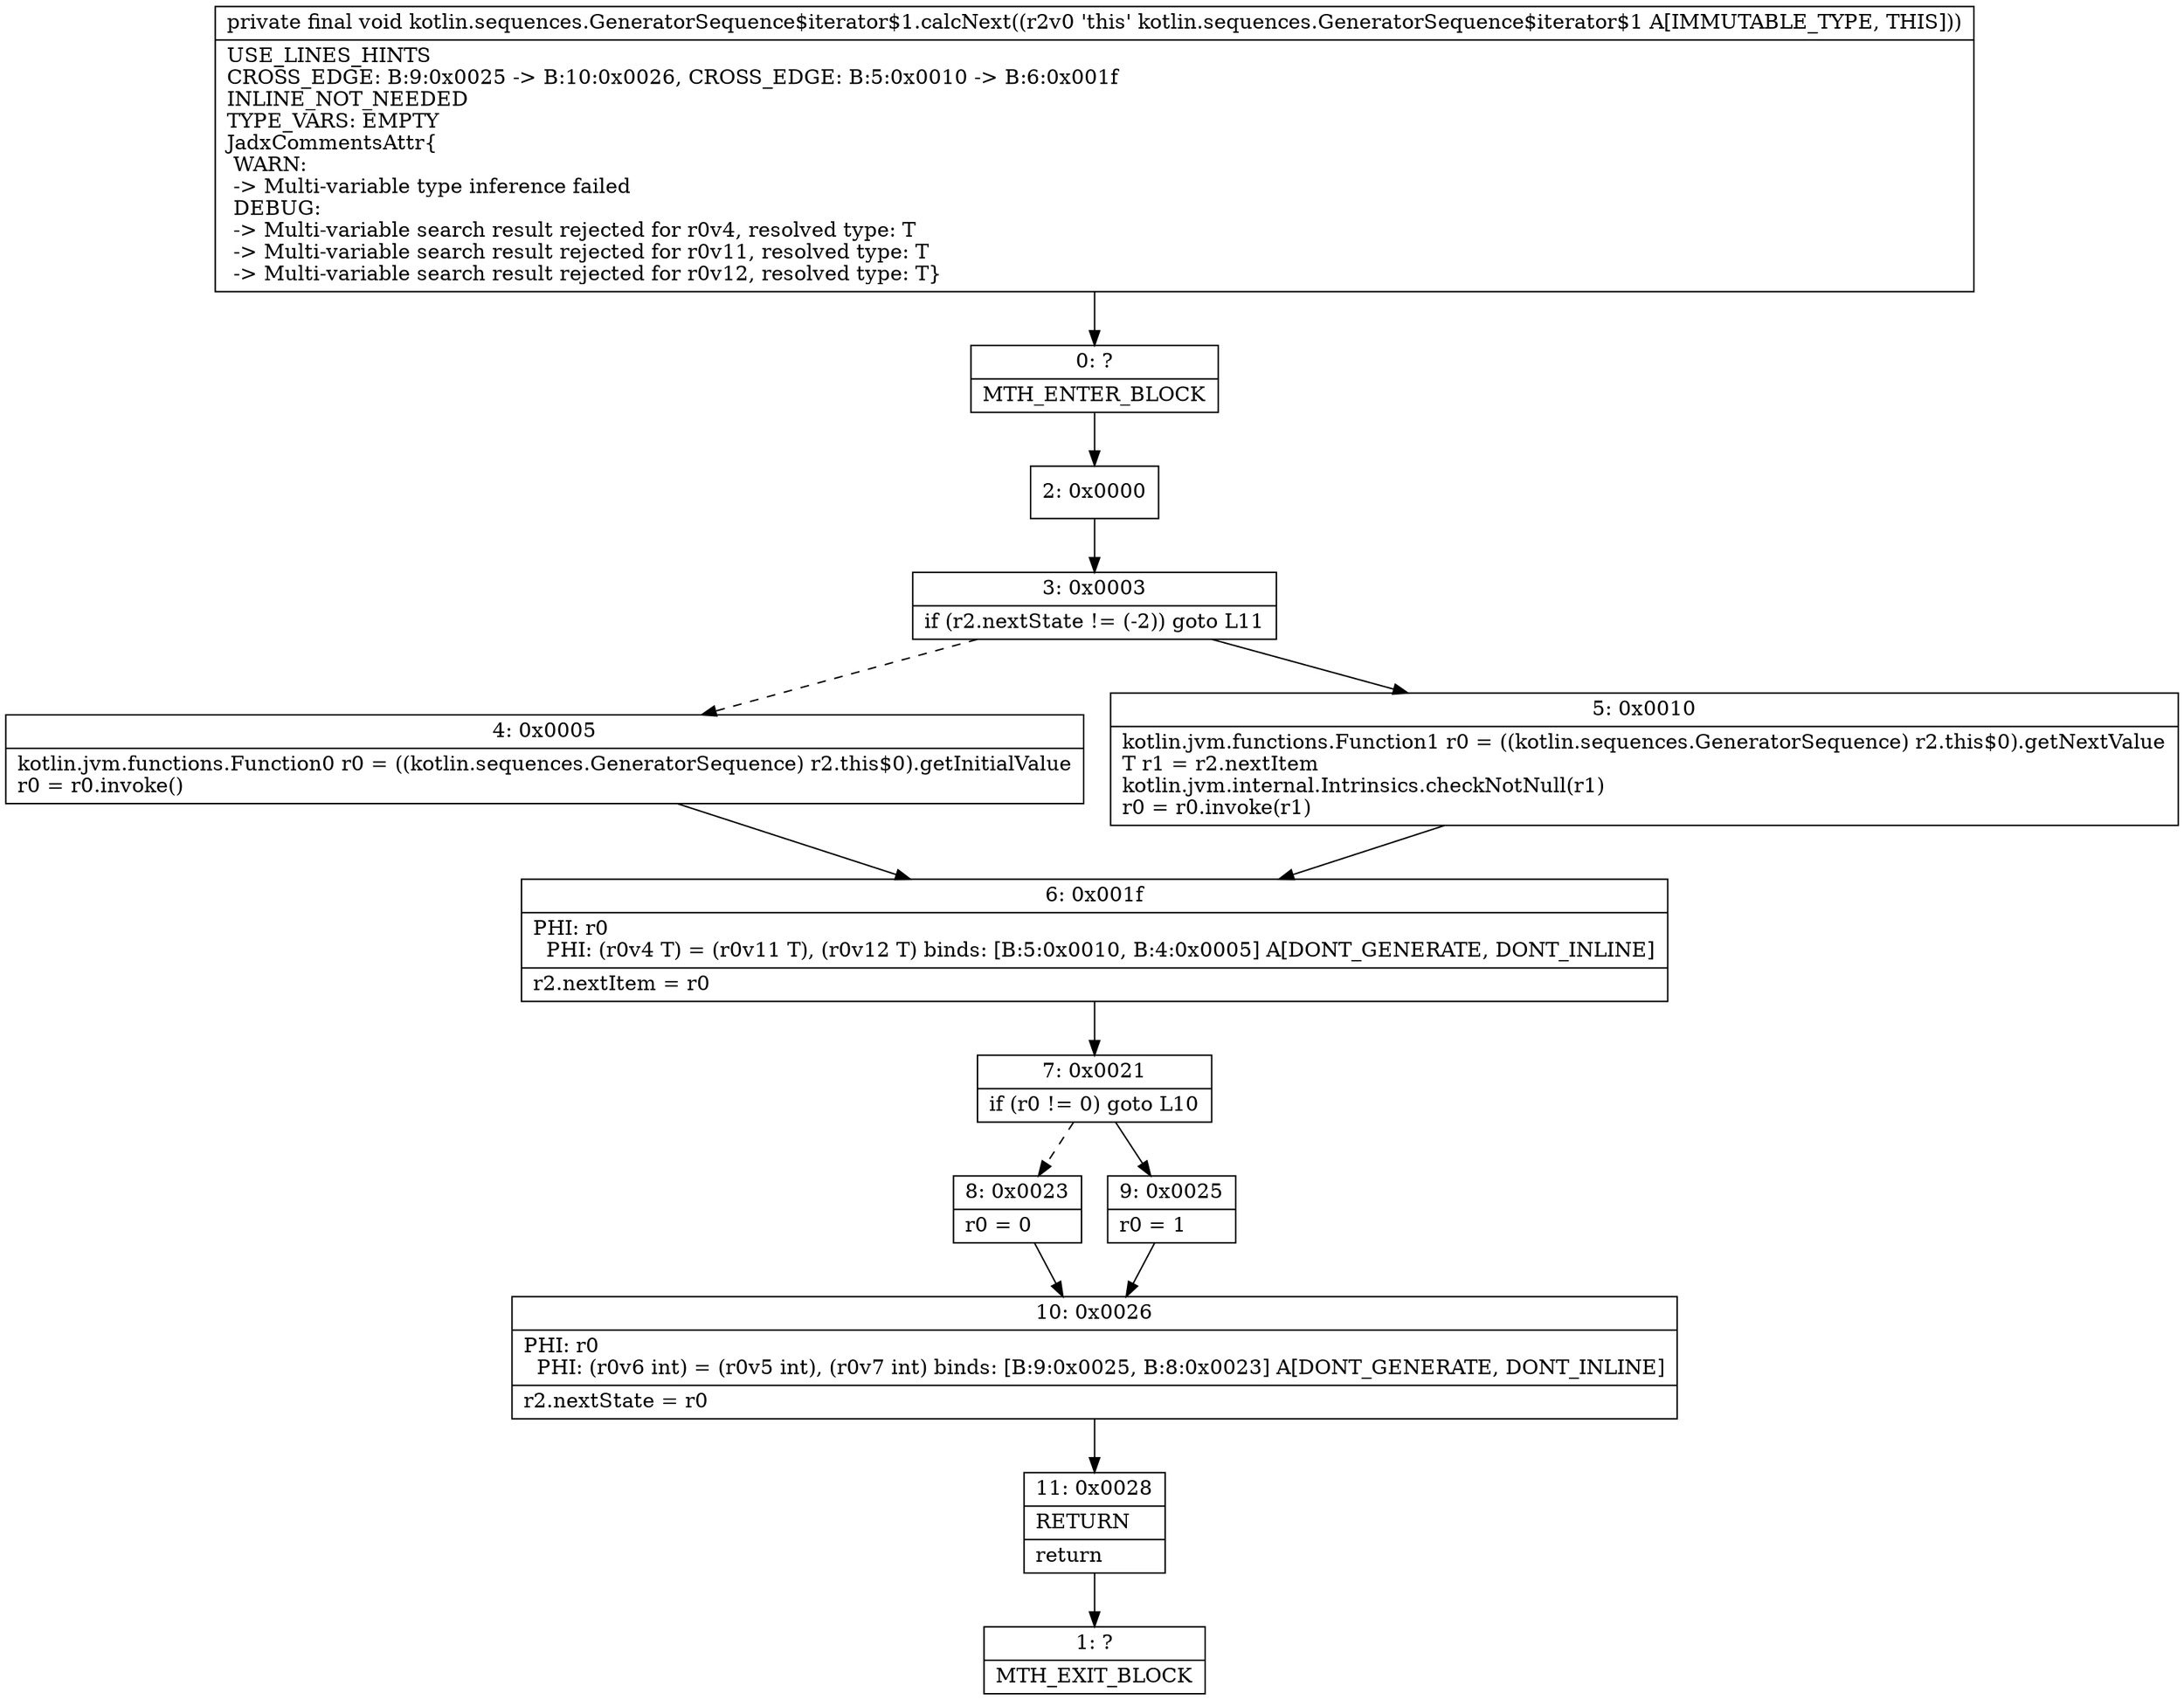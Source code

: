 digraph "CFG forkotlin.sequences.GeneratorSequence$iterator$1.calcNext()V" {
Node_0 [shape=record,label="{0\:\ ?|MTH_ENTER_BLOCK\l}"];
Node_2 [shape=record,label="{2\:\ 0x0000}"];
Node_3 [shape=record,label="{3\:\ 0x0003|if (r2.nextState != (\-2)) goto L11\l}"];
Node_4 [shape=record,label="{4\:\ 0x0005|kotlin.jvm.functions.Function0 r0 = ((kotlin.sequences.GeneratorSequence) r2.this$0).getInitialValue\lr0 = r0.invoke()\l}"];
Node_6 [shape=record,label="{6\:\ 0x001f|PHI: r0 \l  PHI: (r0v4 T) = (r0v11 T), (r0v12 T) binds: [B:5:0x0010, B:4:0x0005] A[DONT_GENERATE, DONT_INLINE]\l|r2.nextItem = r0\l}"];
Node_7 [shape=record,label="{7\:\ 0x0021|if (r0 != 0) goto L10\l}"];
Node_8 [shape=record,label="{8\:\ 0x0023|r0 = 0\l}"];
Node_10 [shape=record,label="{10\:\ 0x0026|PHI: r0 \l  PHI: (r0v6 int) = (r0v5 int), (r0v7 int) binds: [B:9:0x0025, B:8:0x0023] A[DONT_GENERATE, DONT_INLINE]\l|r2.nextState = r0\l}"];
Node_11 [shape=record,label="{11\:\ 0x0028|RETURN\l|return\l}"];
Node_1 [shape=record,label="{1\:\ ?|MTH_EXIT_BLOCK\l}"];
Node_9 [shape=record,label="{9\:\ 0x0025|r0 = 1\l}"];
Node_5 [shape=record,label="{5\:\ 0x0010|kotlin.jvm.functions.Function1 r0 = ((kotlin.sequences.GeneratorSequence) r2.this$0).getNextValue\lT r1 = r2.nextItem\lkotlin.jvm.internal.Intrinsics.checkNotNull(r1)\lr0 = r0.invoke(r1)\l}"];
MethodNode[shape=record,label="{private final void kotlin.sequences.GeneratorSequence$iterator$1.calcNext((r2v0 'this' kotlin.sequences.GeneratorSequence$iterator$1 A[IMMUTABLE_TYPE, THIS]))  | USE_LINES_HINTS\lCROSS_EDGE: B:9:0x0025 \-\> B:10:0x0026, CROSS_EDGE: B:5:0x0010 \-\> B:6:0x001f\lINLINE_NOT_NEEDED\lTYPE_VARS: EMPTY\lJadxCommentsAttr\{\l WARN: \l \-\> Multi\-variable type inference failed\l DEBUG: \l \-\> Multi\-variable search result rejected for r0v4, resolved type: T\l \-\> Multi\-variable search result rejected for r0v11, resolved type: T\l \-\> Multi\-variable search result rejected for r0v12, resolved type: T\}\l}"];
MethodNode -> Node_0;Node_0 -> Node_2;
Node_2 -> Node_3;
Node_3 -> Node_4[style=dashed];
Node_3 -> Node_5;
Node_4 -> Node_6;
Node_6 -> Node_7;
Node_7 -> Node_8[style=dashed];
Node_7 -> Node_9;
Node_8 -> Node_10;
Node_10 -> Node_11;
Node_11 -> Node_1;
Node_9 -> Node_10;
Node_5 -> Node_6;
}


